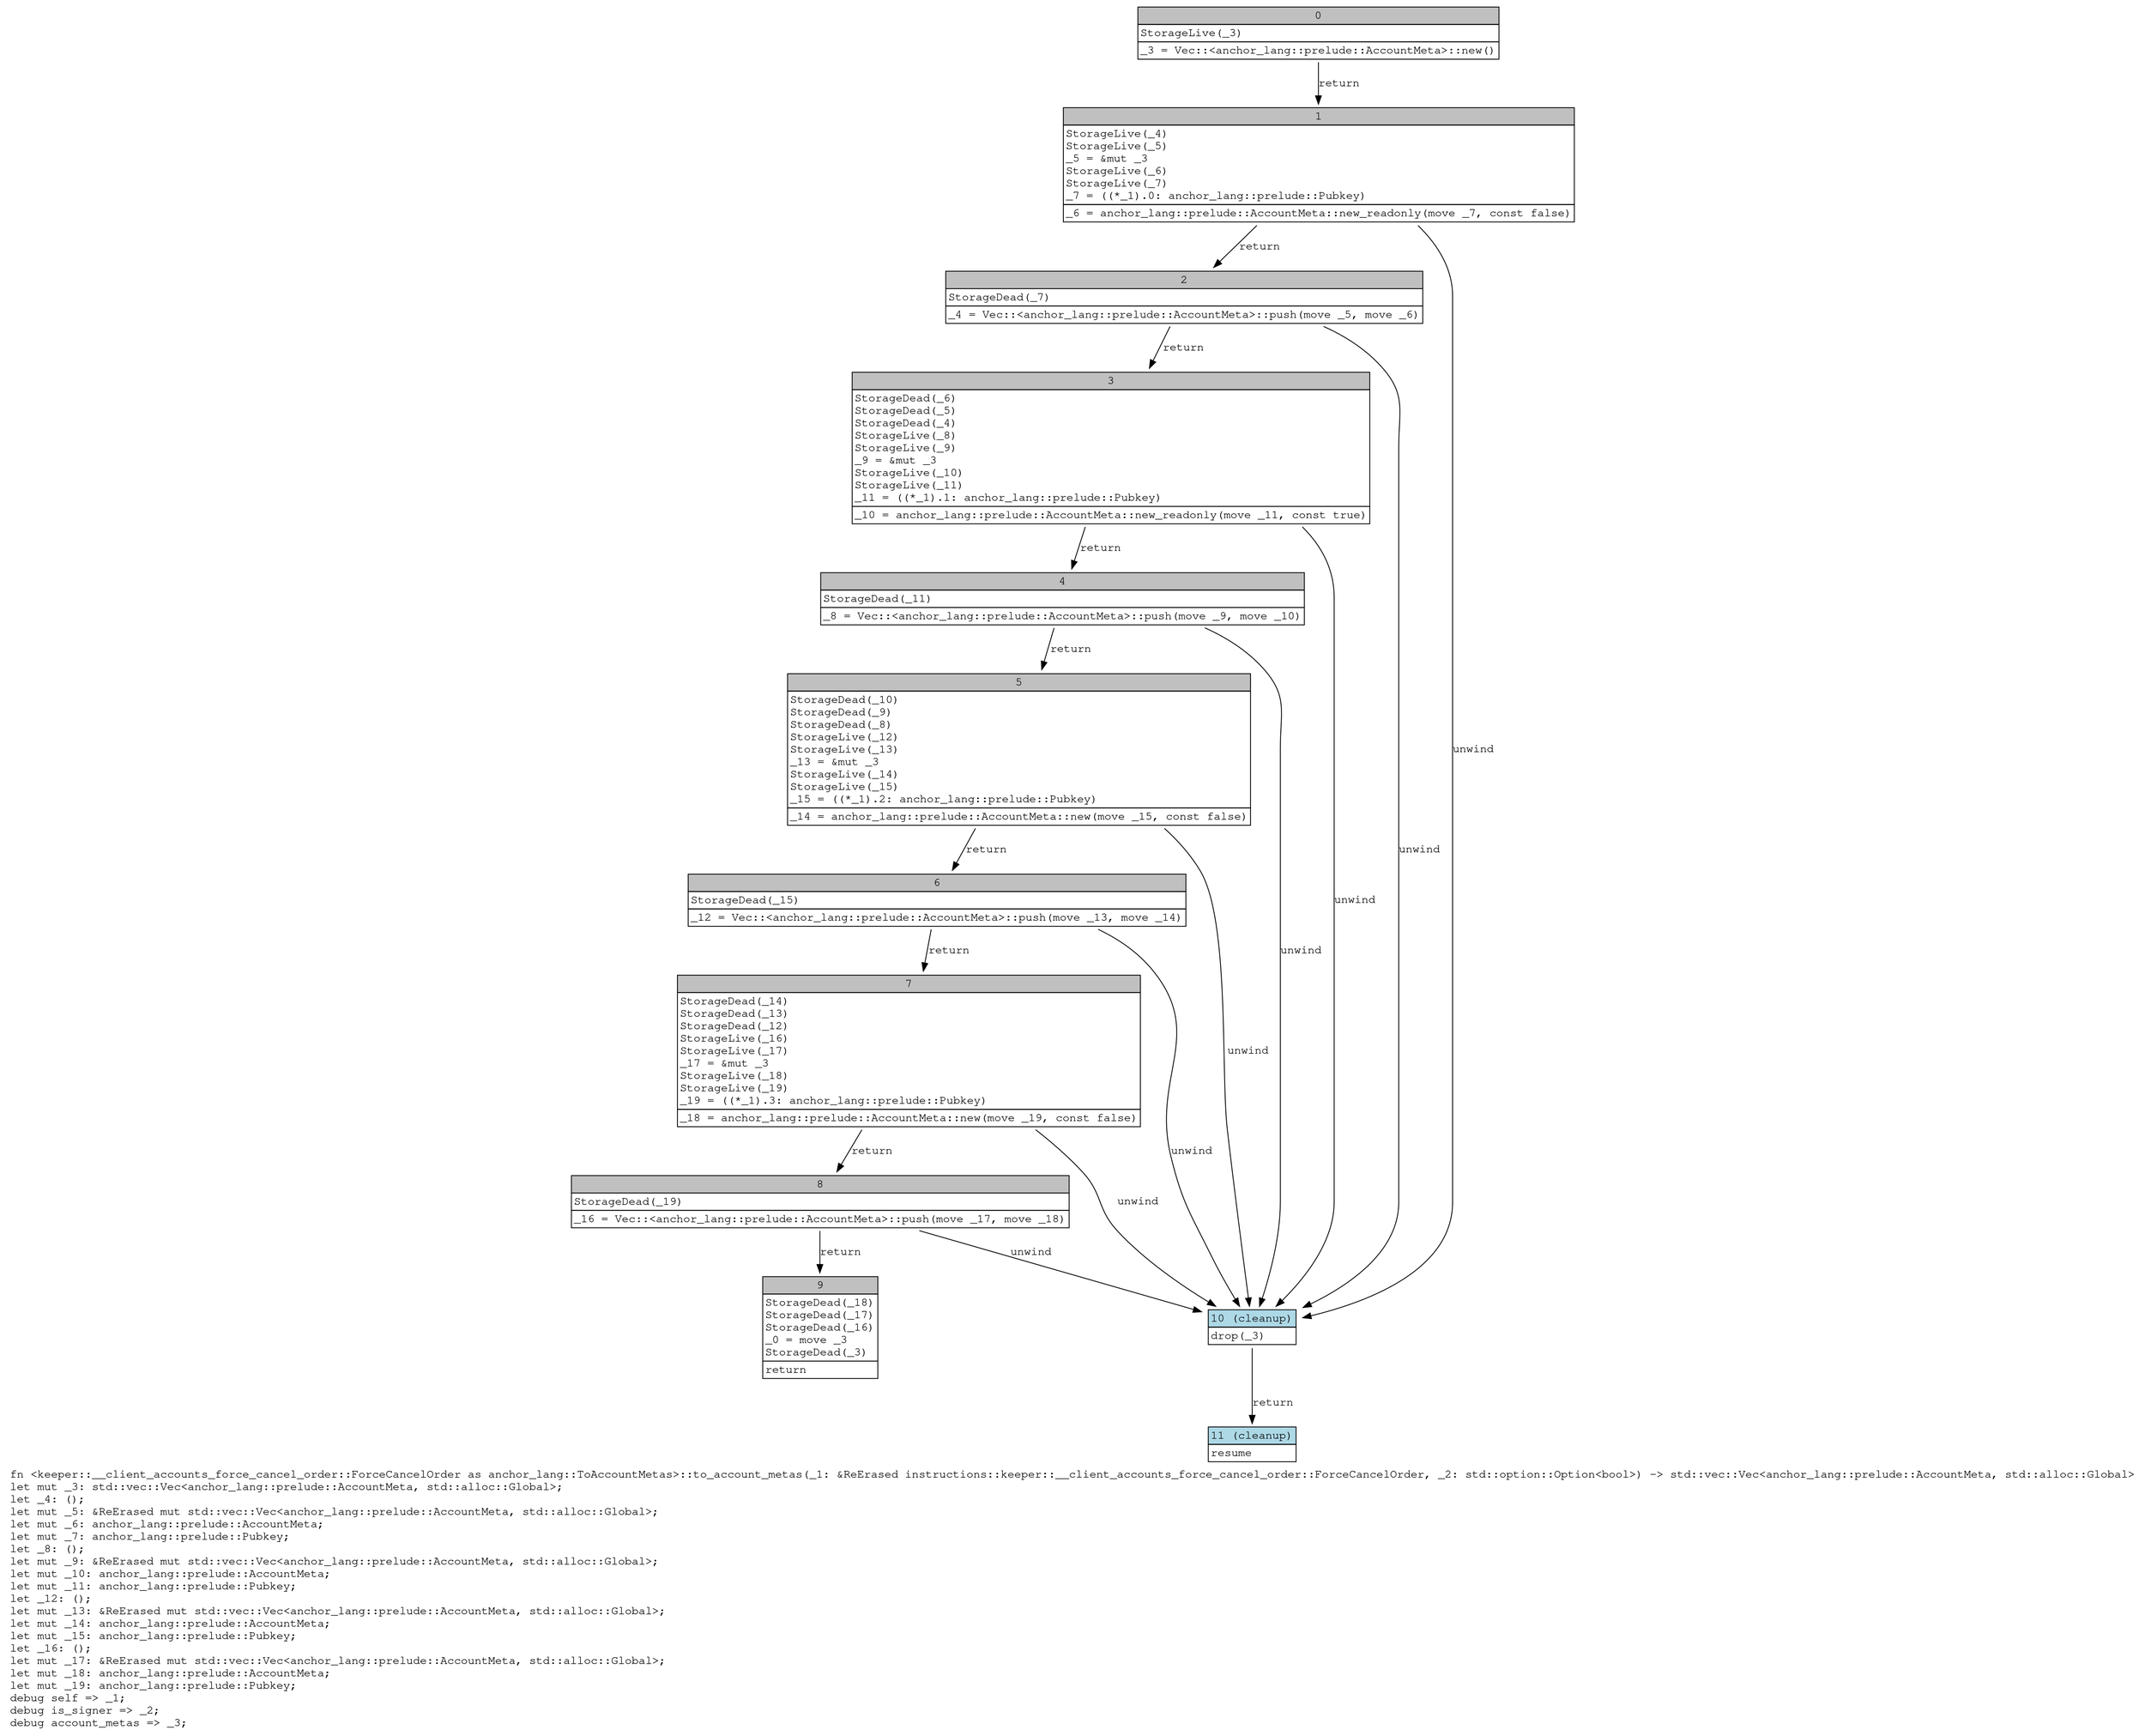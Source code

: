 digraph Mir_0_9562 {
    graph [fontname="Courier, monospace"];
    node [fontname="Courier, monospace"];
    edge [fontname="Courier, monospace"];
    label=<fn &lt;keeper::__client_accounts_force_cancel_order::ForceCancelOrder as anchor_lang::ToAccountMetas&gt;::to_account_metas(_1: &amp;ReErased instructions::keeper::__client_accounts_force_cancel_order::ForceCancelOrder, _2: std::option::Option&lt;bool&gt;) -&gt; std::vec::Vec&lt;anchor_lang::prelude::AccountMeta, std::alloc::Global&gt;<br align="left"/>let mut _3: std::vec::Vec&lt;anchor_lang::prelude::AccountMeta, std::alloc::Global&gt;;<br align="left"/>let _4: ();<br align="left"/>let mut _5: &amp;ReErased mut std::vec::Vec&lt;anchor_lang::prelude::AccountMeta, std::alloc::Global&gt;;<br align="left"/>let mut _6: anchor_lang::prelude::AccountMeta;<br align="left"/>let mut _7: anchor_lang::prelude::Pubkey;<br align="left"/>let _8: ();<br align="left"/>let mut _9: &amp;ReErased mut std::vec::Vec&lt;anchor_lang::prelude::AccountMeta, std::alloc::Global&gt;;<br align="left"/>let mut _10: anchor_lang::prelude::AccountMeta;<br align="left"/>let mut _11: anchor_lang::prelude::Pubkey;<br align="left"/>let _12: ();<br align="left"/>let mut _13: &amp;ReErased mut std::vec::Vec&lt;anchor_lang::prelude::AccountMeta, std::alloc::Global&gt;;<br align="left"/>let mut _14: anchor_lang::prelude::AccountMeta;<br align="left"/>let mut _15: anchor_lang::prelude::Pubkey;<br align="left"/>let _16: ();<br align="left"/>let mut _17: &amp;ReErased mut std::vec::Vec&lt;anchor_lang::prelude::AccountMeta, std::alloc::Global&gt;;<br align="left"/>let mut _18: anchor_lang::prelude::AccountMeta;<br align="left"/>let mut _19: anchor_lang::prelude::Pubkey;<br align="left"/>debug self =&gt; _1;<br align="left"/>debug is_signer =&gt; _2;<br align="left"/>debug account_metas =&gt; _3;<br align="left"/>>;
    bb0__0_9562 [shape="none", label=<<table border="0" cellborder="1" cellspacing="0"><tr><td bgcolor="gray" align="center" colspan="1">0</td></tr><tr><td align="left" balign="left">StorageLive(_3)<br/></td></tr><tr><td align="left">_3 = Vec::&lt;anchor_lang::prelude::AccountMeta&gt;::new()</td></tr></table>>];
    bb1__0_9562 [shape="none", label=<<table border="0" cellborder="1" cellspacing="0"><tr><td bgcolor="gray" align="center" colspan="1">1</td></tr><tr><td align="left" balign="left">StorageLive(_4)<br/>StorageLive(_5)<br/>_5 = &amp;mut _3<br/>StorageLive(_6)<br/>StorageLive(_7)<br/>_7 = ((*_1).0: anchor_lang::prelude::Pubkey)<br/></td></tr><tr><td align="left">_6 = anchor_lang::prelude::AccountMeta::new_readonly(move _7, const false)</td></tr></table>>];
    bb2__0_9562 [shape="none", label=<<table border="0" cellborder="1" cellspacing="0"><tr><td bgcolor="gray" align="center" colspan="1">2</td></tr><tr><td align="left" balign="left">StorageDead(_7)<br/></td></tr><tr><td align="left">_4 = Vec::&lt;anchor_lang::prelude::AccountMeta&gt;::push(move _5, move _6)</td></tr></table>>];
    bb3__0_9562 [shape="none", label=<<table border="0" cellborder="1" cellspacing="0"><tr><td bgcolor="gray" align="center" colspan="1">3</td></tr><tr><td align="left" balign="left">StorageDead(_6)<br/>StorageDead(_5)<br/>StorageDead(_4)<br/>StorageLive(_8)<br/>StorageLive(_9)<br/>_9 = &amp;mut _3<br/>StorageLive(_10)<br/>StorageLive(_11)<br/>_11 = ((*_1).1: anchor_lang::prelude::Pubkey)<br/></td></tr><tr><td align="left">_10 = anchor_lang::prelude::AccountMeta::new_readonly(move _11, const true)</td></tr></table>>];
    bb4__0_9562 [shape="none", label=<<table border="0" cellborder="1" cellspacing="0"><tr><td bgcolor="gray" align="center" colspan="1">4</td></tr><tr><td align="left" balign="left">StorageDead(_11)<br/></td></tr><tr><td align="left">_8 = Vec::&lt;anchor_lang::prelude::AccountMeta&gt;::push(move _9, move _10)</td></tr></table>>];
    bb5__0_9562 [shape="none", label=<<table border="0" cellborder="1" cellspacing="0"><tr><td bgcolor="gray" align="center" colspan="1">5</td></tr><tr><td align="left" balign="left">StorageDead(_10)<br/>StorageDead(_9)<br/>StorageDead(_8)<br/>StorageLive(_12)<br/>StorageLive(_13)<br/>_13 = &amp;mut _3<br/>StorageLive(_14)<br/>StorageLive(_15)<br/>_15 = ((*_1).2: anchor_lang::prelude::Pubkey)<br/></td></tr><tr><td align="left">_14 = anchor_lang::prelude::AccountMeta::new(move _15, const false)</td></tr></table>>];
    bb6__0_9562 [shape="none", label=<<table border="0" cellborder="1" cellspacing="0"><tr><td bgcolor="gray" align="center" colspan="1">6</td></tr><tr><td align="left" balign="left">StorageDead(_15)<br/></td></tr><tr><td align="left">_12 = Vec::&lt;anchor_lang::prelude::AccountMeta&gt;::push(move _13, move _14)</td></tr></table>>];
    bb7__0_9562 [shape="none", label=<<table border="0" cellborder="1" cellspacing="0"><tr><td bgcolor="gray" align="center" colspan="1">7</td></tr><tr><td align="left" balign="left">StorageDead(_14)<br/>StorageDead(_13)<br/>StorageDead(_12)<br/>StorageLive(_16)<br/>StorageLive(_17)<br/>_17 = &amp;mut _3<br/>StorageLive(_18)<br/>StorageLive(_19)<br/>_19 = ((*_1).3: anchor_lang::prelude::Pubkey)<br/></td></tr><tr><td align="left">_18 = anchor_lang::prelude::AccountMeta::new(move _19, const false)</td></tr></table>>];
    bb8__0_9562 [shape="none", label=<<table border="0" cellborder="1" cellspacing="0"><tr><td bgcolor="gray" align="center" colspan="1">8</td></tr><tr><td align="left" balign="left">StorageDead(_19)<br/></td></tr><tr><td align="left">_16 = Vec::&lt;anchor_lang::prelude::AccountMeta&gt;::push(move _17, move _18)</td></tr></table>>];
    bb9__0_9562 [shape="none", label=<<table border="0" cellborder="1" cellspacing="0"><tr><td bgcolor="gray" align="center" colspan="1">9</td></tr><tr><td align="left" balign="left">StorageDead(_18)<br/>StorageDead(_17)<br/>StorageDead(_16)<br/>_0 = move _3<br/>StorageDead(_3)<br/></td></tr><tr><td align="left">return</td></tr></table>>];
    bb10__0_9562 [shape="none", label=<<table border="0" cellborder="1" cellspacing="0"><tr><td bgcolor="lightblue" align="center" colspan="1">10 (cleanup)</td></tr><tr><td align="left">drop(_3)</td></tr></table>>];
    bb11__0_9562 [shape="none", label=<<table border="0" cellborder="1" cellspacing="0"><tr><td bgcolor="lightblue" align="center" colspan="1">11 (cleanup)</td></tr><tr><td align="left">resume</td></tr></table>>];
    bb0__0_9562 -> bb1__0_9562 [label="return"];
    bb1__0_9562 -> bb2__0_9562 [label="return"];
    bb1__0_9562 -> bb10__0_9562 [label="unwind"];
    bb2__0_9562 -> bb3__0_9562 [label="return"];
    bb2__0_9562 -> bb10__0_9562 [label="unwind"];
    bb3__0_9562 -> bb4__0_9562 [label="return"];
    bb3__0_9562 -> bb10__0_9562 [label="unwind"];
    bb4__0_9562 -> bb5__0_9562 [label="return"];
    bb4__0_9562 -> bb10__0_9562 [label="unwind"];
    bb5__0_9562 -> bb6__0_9562 [label="return"];
    bb5__0_9562 -> bb10__0_9562 [label="unwind"];
    bb6__0_9562 -> bb7__0_9562 [label="return"];
    bb6__0_9562 -> bb10__0_9562 [label="unwind"];
    bb7__0_9562 -> bb8__0_9562 [label="return"];
    bb7__0_9562 -> bb10__0_9562 [label="unwind"];
    bb8__0_9562 -> bb9__0_9562 [label="return"];
    bb8__0_9562 -> bb10__0_9562 [label="unwind"];
    bb10__0_9562 -> bb11__0_9562 [label="return"];
}

